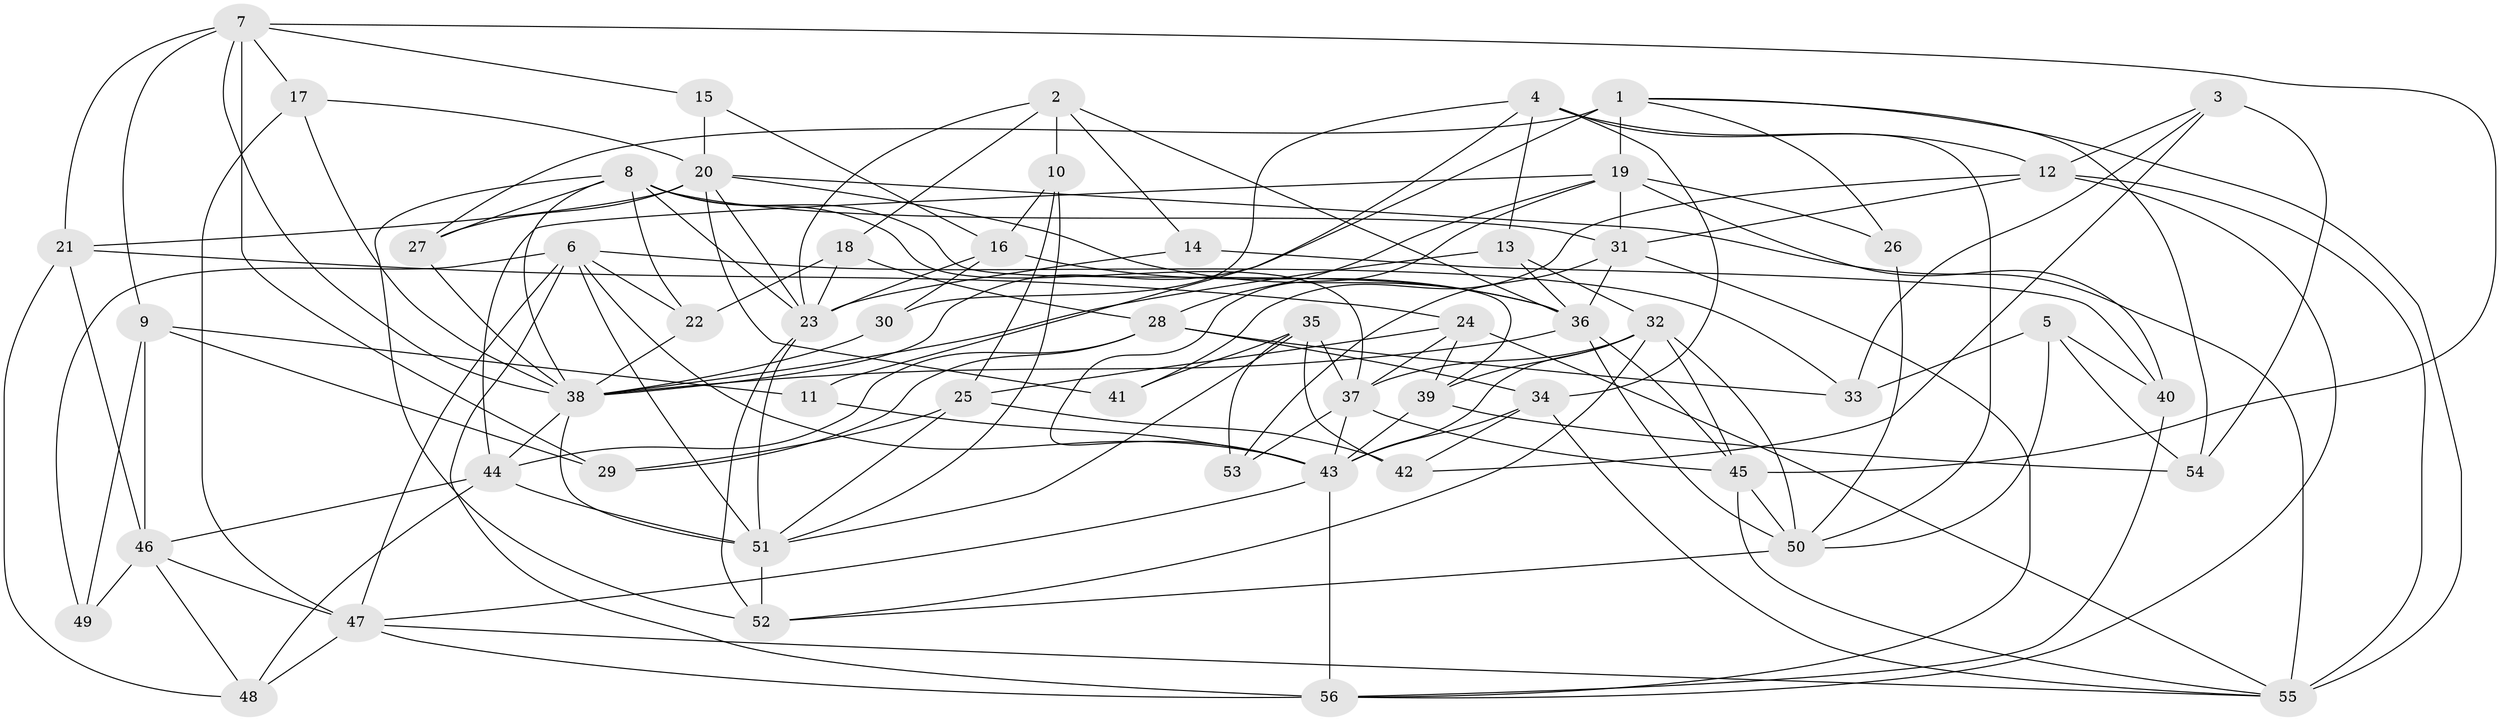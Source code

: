 // original degree distribution, {5: 0.18018018018018017, 4: 0.23423423423423423, 6: 0.13513513513513514, 3: 0.2702702702702703, 2: 0.14414414414414414, 7: 0.036036036036036036}
// Generated by graph-tools (version 1.1) at 2025/37/03/04/25 23:37:08]
// undirected, 56 vertices, 150 edges
graph export_dot {
  node [color=gray90,style=filled];
  1;
  2;
  3;
  4;
  5;
  6;
  7;
  8;
  9;
  10;
  11;
  12;
  13;
  14;
  15;
  16;
  17;
  18;
  19;
  20;
  21;
  22;
  23;
  24;
  25;
  26;
  27;
  28;
  29;
  30;
  31;
  32;
  33;
  34;
  35;
  36;
  37;
  38;
  39;
  40;
  41;
  42;
  43;
  44;
  45;
  46;
  47;
  48;
  49;
  50;
  51;
  52;
  53;
  54;
  55;
  56;
  1 -- 19 [weight=2.0];
  1 -- 26 [weight=1.0];
  1 -- 27 [weight=1.0];
  1 -- 38 [weight=1.0];
  1 -- 54 [weight=1.0];
  1 -- 55 [weight=1.0];
  2 -- 10 [weight=2.0];
  2 -- 14 [weight=1.0];
  2 -- 18 [weight=1.0];
  2 -- 23 [weight=1.0];
  2 -- 36 [weight=1.0];
  3 -- 12 [weight=1.0];
  3 -- 33 [weight=1.0];
  3 -- 42 [weight=1.0];
  3 -- 54 [weight=1.0];
  4 -- 11 [weight=1.0];
  4 -- 12 [weight=1.0];
  4 -- 13 [weight=1.0];
  4 -- 30 [weight=1.0];
  4 -- 34 [weight=1.0];
  4 -- 50 [weight=1.0];
  5 -- 33 [weight=2.0];
  5 -- 40 [weight=1.0];
  5 -- 50 [weight=1.0];
  5 -- 54 [weight=1.0];
  6 -- 22 [weight=2.0];
  6 -- 33 [weight=1.0];
  6 -- 43 [weight=1.0];
  6 -- 47 [weight=1.0];
  6 -- 49 [weight=1.0];
  6 -- 51 [weight=1.0];
  6 -- 56 [weight=1.0];
  7 -- 9 [weight=1.0];
  7 -- 15 [weight=1.0];
  7 -- 17 [weight=1.0];
  7 -- 21 [weight=1.0];
  7 -- 29 [weight=1.0];
  7 -- 38 [weight=1.0];
  7 -- 45 [weight=1.0];
  8 -- 22 [weight=1.0];
  8 -- 23 [weight=1.0];
  8 -- 27 [weight=1.0];
  8 -- 31 [weight=1.0];
  8 -- 37 [weight=1.0];
  8 -- 38 [weight=1.0];
  8 -- 39 [weight=1.0];
  8 -- 52 [weight=1.0];
  9 -- 11 [weight=1.0];
  9 -- 29 [weight=2.0];
  9 -- 46 [weight=1.0];
  9 -- 49 [weight=1.0];
  10 -- 16 [weight=1.0];
  10 -- 25 [weight=1.0];
  10 -- 51 [weight=1.0];
  11 -- 43 [weight=1.0];
  12 -- 31 [weight=1.0];
  12 -- 41 [weight=1.0];
  12 -- 55 [weight=2.0];
  12 -- 56 [weight=1.0];
  13 -- 32 [weight=1.0];
  13 -- 36 [weight=1.0];
  13 -- 38 [weight=1.0];
  14 -- 23 [weight=1.0];
  14 -- 40 [weight=1.0];
  15 -- 16 [weight=1.0];
  15 -- 20 [weight=1.0];
  16 -- 23 [weight=1.0];
  16 -- 30 [weight=1.0];
  16 -- 36 [weight=1.0];
  17 -- 20 [weight=1.0];
  17 -- 38 [weight=1.0];
  17 -- 47 [weight=2.0];
  18 -- 22 [weight=1.0];
  18 -- 23 [weight=1.0];
  18 -- 28 [weight=1.0];
  19 -- 26 [weight=1.0];
  19 -- 28 [weight=1.0];
  19 -- 31 [weight=1.0];
  19 -- 40 [weight=1.0];
  19 -- 43 [weight=1.0];
  19 -- 44 [weight=1.0];
  20 -- 21 [weight=1.0];
  20 -- 23 [weight=1.0];
  20 -- 27 [weight=1.0];
  20 -- 36 [weight=1.0];
  20 -- 41 [weight=1.0];
  20 -- 55 [weight=1.0];
  21 -- 24 [weight=1.0];
  21 -- 46 [weight=1.0];
  21 -- 48 [weight=1.0];
  22 -- 38 [weight=1.0];
  23 -- 51 [weight=1.0];
  23 -- 52 [weight=1.0];
  24 -- 25 [weight=1.0];
  24 -- 37 [weight=1.0];
  24 -- 39 [weight=1.0];
  24 -- 55 [weight=1.0];
  25 -- 29 [weight=1.0];
  25 -- 42 [weight=1.0];
  25 -- 51 [weight=1.0];
  26 -- 50 [weight=1.0];
  27 -- 38 [weight=1.0];
  28 -- 29 [weight=1.0];
  28 -- 33 [weight=2.0];
  28 -- 34 [weight=1.0];
  28 -- 44 [weight=1.0];
  30 -- 38 [weight=1.0];
  31 -- 36 [weight=1.0];
  31 -- 53 [weight=1.0];
  31 -- 56 [weight=1.0];
  32 -- 37 [weight=1.0];
  32 -- 39 [weight=1.0];
  32 -- 43 [weight=1.0];
  32 -- 45 [weight=1.0];
  32 -- 50 [weight=1.0];
  32 -- 52 [weight=1.0];
  34 -- 42 [weight=1.0];
  34 -- 43 [weight=1.0];
  34 -- 55 [weight=1.0];
  35 -- 37 [weight=1.0];
  35 -- 41 [weight=1.0];
  35 -- 42 [weight=2.0];
  35 -- 51 [weight=1.0];
  35 -- 53 [weight=3.0];
  36 -- 38 [weight=1.0];
  36 -- 45 [weight=1.0];
  36 -- 50 [weight=1.0];
  37 -- 43 [weight=1.0];
  37 -- 45 [weight=1.0];
  37 -- 53 [weight=1.0];
  38 -- 44 [weight=1.0];
  38 -- 51 [weight=1.0];
  39 -- 43 [weight=1.0];
  39 -- 54 [weight=1.0];
  40 -- 56 [weight=2.0];
  43 -- 47 [weight=1.0];
  43 -- 56 [weight=2.0];
  44 -- 46 [weight=1.0];
  44 -- 48 [weight=1.0];
  44 -- 51 [weight=1.0];
  45 -- 50 [weight=1.0];
  45 -- 55 [weight=1.0];
  46 -- 47 [weight=1.0];
  46 -- 48 [weight=1.0];
  46 -- 49 [weight=1.0];
  47 -- 48 [weight=1.0];
  47 -- 55 [weight=1.0];
  47 -- 56 [weight=2.0];
  50 -- 52 [weight=1.0];
  51 -- 52 [weight=1.0];
}
